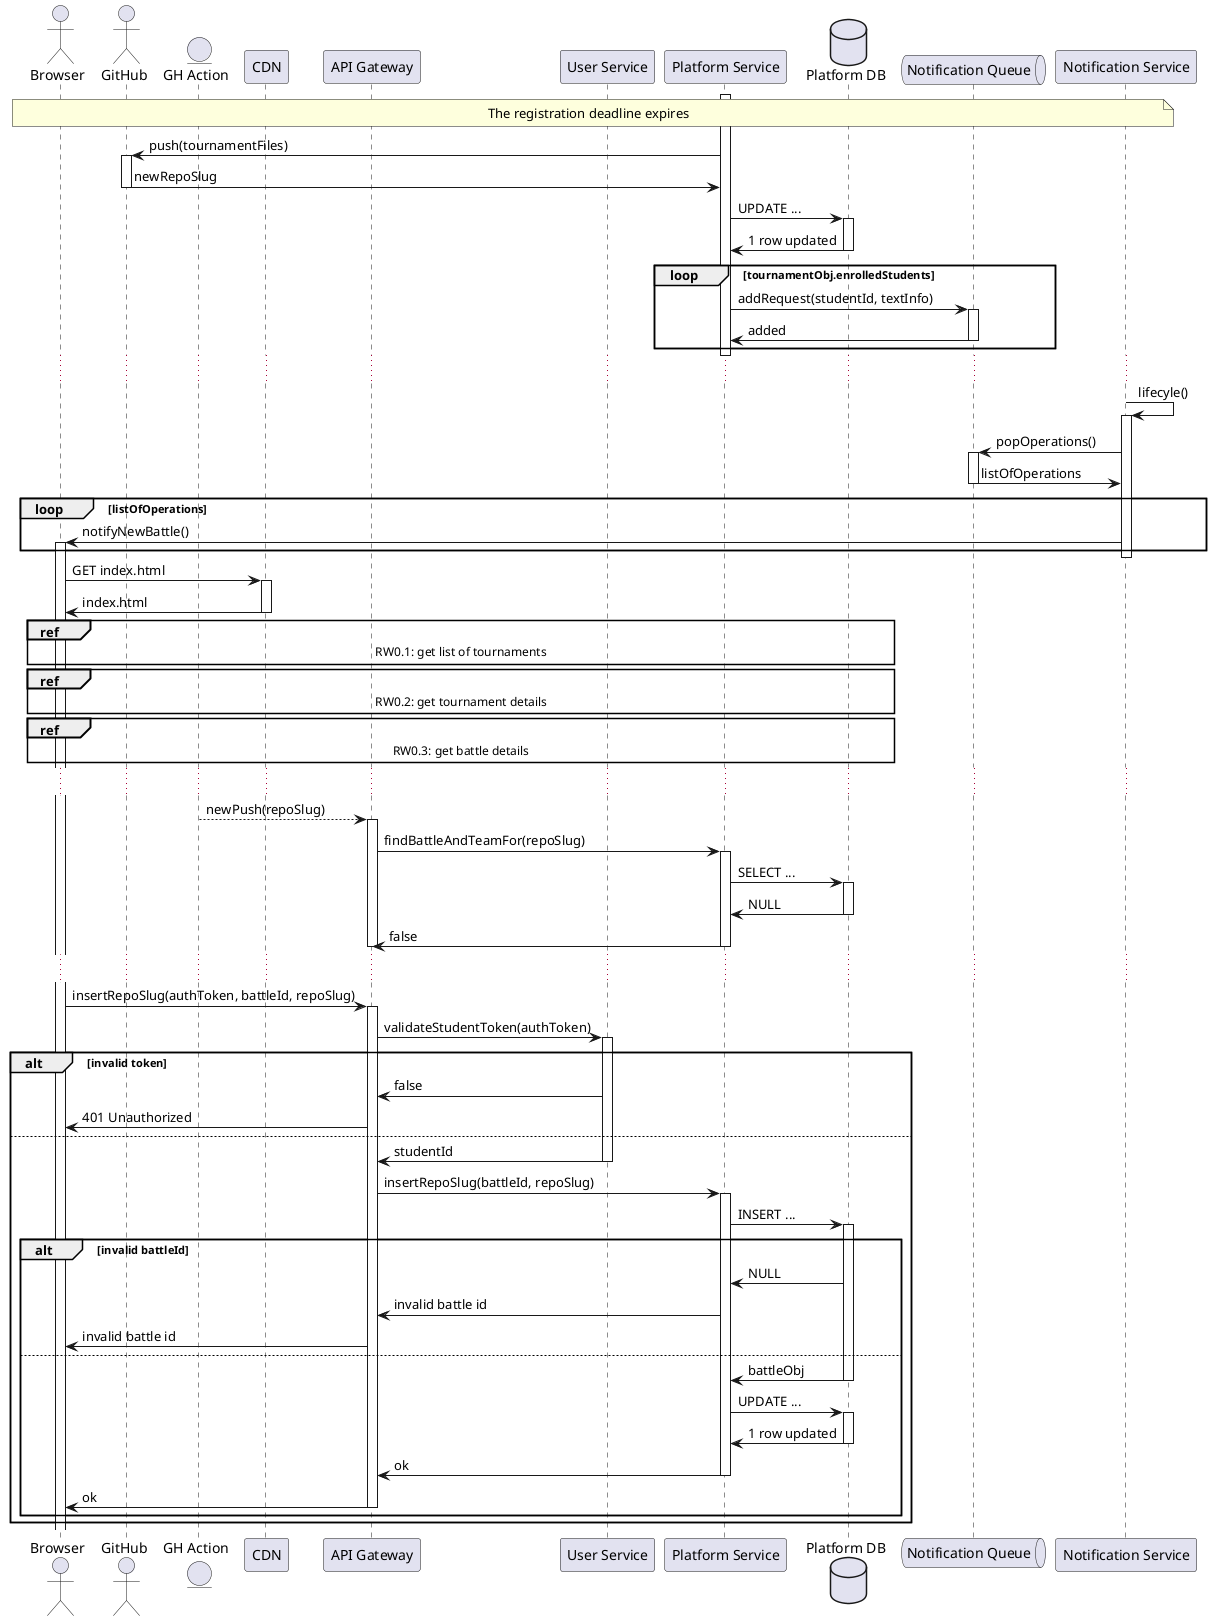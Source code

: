 @startuml RW9 - Educator closes a tournament

actor Browser
actor "GitHub" as gh
entity "GH Action" as gha
participant CDN
participant "API Gateway" as gateway
participant "User Service" as auth

participant "Platform Service" as platform
database "Platform DB" as platformDb

participant "Platform Service" as platform
database "Platform DB" as platformDb

queue  "Notification Queue" as notificationQueue
participant "Notification Service" as notification

note across: The registration deadline expires

activate platform
platform -> gh ++ : push(tournamentFiles)
platform <- gh -- : newRepoSlug
platform -> platformDb ++ : UPDATE ...
platform <- platformDb -- : 1 row updated

loop tournamentObj.enrolledStudents
    platform -> notificationQueue ++ : addRequest(studentId, textInfo)
    platform <- notificationQueue --: added
end
deactivate platform

...
notification -> notification ++ : lifecyle()
notification -> notificationQueue ++: popOperations()
notification <- notificationQueue --:listOfOperations

loop listOfOperations
    notification -> Browser ++: notifyNewBattle()
end
deactivate notification

activate Browser
Browser -> CDN ++ : GET index.html
Browser <- CDN -- : index.html

ref over Browser, gateway, auth, platform, platformDb: RW0.1: get list of tournaments
ref over Browser, gateway, auth, platform, platformDb: RW0.2: get tournament details
ref over Browser, gateway, auth, platform, platformDb: RW0.3: get battle details

...
gha --> gateway ++ : newPush(repoSlug)
gateway -> platform ++ : findBattleAndTeamFor(repoSlug)
platform -> platformDb ++ : SELECT ...  
platform <- platformDb -- : NULL
gateway <- platform -- : false
deactivate gateway
...

Browser -> gateway ++ : insertRepoSlug(authToken, battleId, repoSlug)
gateway -> auth ++ : validateStudentToken(authToken)
alt invalid token
    gateway <- auth : false
    Browser <- gateway : 401 Unauthorized
else
    gateway <- auth -- : studentId
    gateway -> platform ++ : insertRepoSlug(battleId, repoSlug)

    platform -> platformDb ++ : INSERT ...

    alt invalid battleId
        platform <- platformDb : NULL
        gateway <- platform : invalid battle id
        Browser <- gateway : invalid battle id
    else
        platform <- platformDb -- : battleObj
        platform -> platformDb ++ : UPDATE ...
        platform <- platformDb -- : 1 row updated

        gateway <- platform -- : ok
        Browser <- gateway -- : ok
    end
end


@enduml